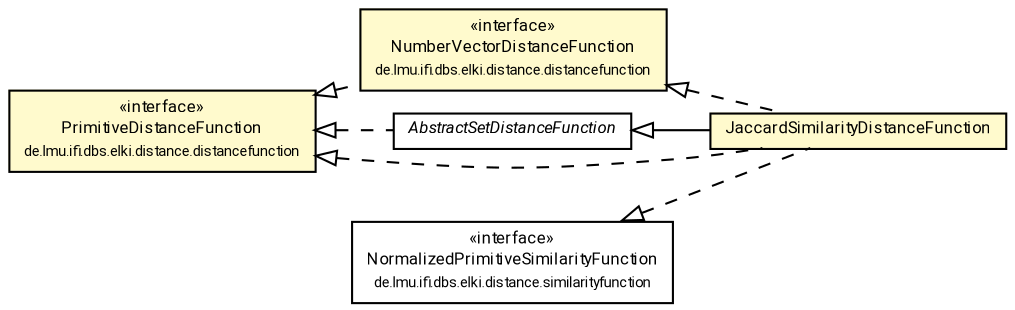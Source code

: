 #!/usr/local/bin/dot
#
# Class diagram 
# Generated by UMLGraph version R5_7_2-60-g0e99a6 (http://www.spinellis.gr/umlgraph/)
#

digraph G {
	graph [fontnames="svg"]
	edge [fontname="Roboto",fontsize=7,labelfontname="Roboto",labelfontsize=7,color="black"];
	node [fontname="Roboto",fontcolor="black",fontsize=8,shape=plaintext,margin=0,width=0,height=0];
	nodesep=0.15;
	ranksep=0.25;
	rankdir=LR;
	// de.lmu.ifi.dbs.elki.distance.distancefunction.PrimitiveDistanceFunction<O>
	c5563688 [label=<<table title="de.lmu.ifi.dbs.elki.distance.distancefunction.PrimitiveDistanceFunction" border="0" cellborder="1" cellspacing="0" cellpadding="2" bgcolor="LemonChiffon" href="../PrimitiveDistanceFunction.html" target="_parent">
		<tr><td><table border="0" cellspacing="0" cellpadding="1">
		<tr><td align="center" balign="center"> &#171;interface&#187; </td></tr>
		<tr><td align="center" balign="center"> <font face="Roboto">PrimitiveDistanceFunction</font> </td></tr>
		<tr><td align="center" balign="center"> <font face="Roboto" point-size="7.0">de.lmu.ifi.dbs.elki.distance.distancefunction</font> </td></tr>
		</table></td></tr>
		</table>>, URL="../PrimitiveDistanceFunction.html"];
	// de.lmu.ifi.dbs.elki.distance.distancefunction.NumberVectorDistanceFunction<O>
	c5563689 [label=<<table title="de.lmu.ifi.dbs.elki.distance.distancefunction.NumberVectorDistanceFunction" border="0" cellborder="1" cellspacing="0" cellpadding="2" bgcolor="LemonChiffon" href="../NumberVectorDistanceFunction.html" target="_parent">
		<tr><td><table border="0" cellspacing="0" cellpadding="1">
		<tr><td align="center" balign="center"> &#171;interface&#187; </td></tr>
		<tr><td align="center" balign="center"> <font face="Roboto">NumberVectorDistanceFunction</font> </td></tr>
		<tr><td align="center" balign="center"> <font face="Roboto" point-size="7.0">de.lmu.ifi.dbs.elki.distance.distancefunction</font> </td></tr>
		</table></td></tr>
		</table>>, URL="../NumberVectorDistanceFunction.html"];
	// de.lmu.ifi.dbs.elki.distance.similarityfunction.NormalizedPrimitiveSimilarityFunction<O>
	c5563696 [label=<<table title="de.lmu.ifi.dbs.elki.distance.similarityfunction.NormalizedPrimitiveSimilarityFunction" border="0" cellborder="1" cellspacing="0" cellpadding="2" href="../../similarityfunction/NormalizedPrimitiveSimilarityFunction.html" target="_parent">
		<tr><td><table border="0" cellspacing="0" cellpadding="1">
		<tr><td align="center" balign="center"> &#171;interface&#187; </td></tr>
		<tr><td align="center" balign="center"> <font face="Roboto">NormalizedPrimitiveSimilarityFunction</font> </td></tr>
		<tr><td align="center" balign="center"> <font face="Roboto" point-size="7.0">de.lmu.ifi.dbs.elki.distance.similarityfunction</font> </td></tr>
		</table></td></tr>
		</table>>, URL="../../similarityfunction/NormalizedPrimitiveSimilarityFunction.html"];
	// de.lmu.ifi.dbs.elki.distance.distancefunction.set.AbstractSetDistanceFunction<O>
	c5564088 [label=<<table title="de.lmu.ifi.dbs.elki.distance.distancefunction.set.AbstractSetDistanceFunction" border="0" cellborder="1" cellspacing="0" cellpadding="2" href="AbstractSetDistanceFunction.html" target="_parent">
		<tr><td><table border="0" cellspacing="0" cellpadding="1">
		<tr><td align="center" balign="center"> <font face="Roboto"><i>AbstractSetDistanceFunction</i></font> </td></tr>
		</table></td></tr>
		</table>>, URL="AbstractSetDistanceFunction.html"];
	// de.lmu.ifi.dbs.elki.distance.distancefunction.set.JaccardSimilarityDistanceFunction
	c5564091 [label=<<table title="de.lmu.ifi.dbs.elki.distance.distancefunction.set.JaccardSimilarityDistanceFunction" border="0" cellborder="1" cellspacing="0" cellpadding="2" bgcolor="lemonChiffon" href="JaccardSimilarityDistanceFunction.html" target="_parent">
		<tr><td><table border="0" cellspacing="0" cellpadding="1">
		<tr><td align="center" balign="center"> <font face="Roboto">JaccardSimilarityDistanceFunction</font> </td></tr>
		</table></td></tr>
		</table>>, URL="JaccardSimilarityDistanceFunction.html"];
	// de.lmu.ifi.dbs.elki.distance.distancefunction.NumberVectorDistanceFunction<O> implements de.lmu.ifi.dbs.elki.distance.distancefunction.PrimitiveDistanceFunction<O>
	c5563688 -> c5563689 [arrowtail=empty,style=dashed,dir=back,weight=9];
	// de.lmu.ifi.dbs.elki.distance.distancefunction.set.AbstractSetDistanceFunction<O> implements de.lmu.ifi.dbs.elki.distance.distancefunction.PrimitiveDistanceFunction<O>
	c5563688 -> c5564088 [arrowtail=empty,style=dashed,dir=back,weight=9];
	// de.lmu.ifi.dbs.elki.distance.distancefunction.set.JaccardSimilarityDistanceFunction extends de.lmu.ifi.dbs.elki.distance.distancefunction.set.AbstractSetDistanceFunction<O>
	c5564088 -> c5564091 [arrowtail=empty,dir=back,weight=10];
	// de.lmu.ifi.dbs.elki.distance.distancefunction.set.JaccardSimilarityDistanceFunction implements de.lmu.ifi.dbs.elki.distance.similarityfunction.NormalizedPrimitiveSimilarityFunction<O>
	c5563696 -> c5564091 [arrowtail=empty,style=dashed,dir=back,weight=9];
	// de.lmu.ifi.dbs.elki.distance.distancefunction.set.JaccardSimilarityDistanceFunction implements de.lmu.ifi.dbs.elki.distance.distancefunction.NumberVectorDistanceFunction<O>
	c5563689 -> c5564091 [arrowtail=empty,style=dashed,dir=back,weight=9];
	// de.lmu.ifi.dbs.elki.distance.distancefunction.set.JaccardSimilarityDistanceFunction implements de.lmu.ifi.dbs.elki.distance.distancefunction.PrimitiveDistanceFunction<O>
	c5563688 -> c5564091 [arrowtail=empty,style=dashed,dir=back,weight=9];
}

